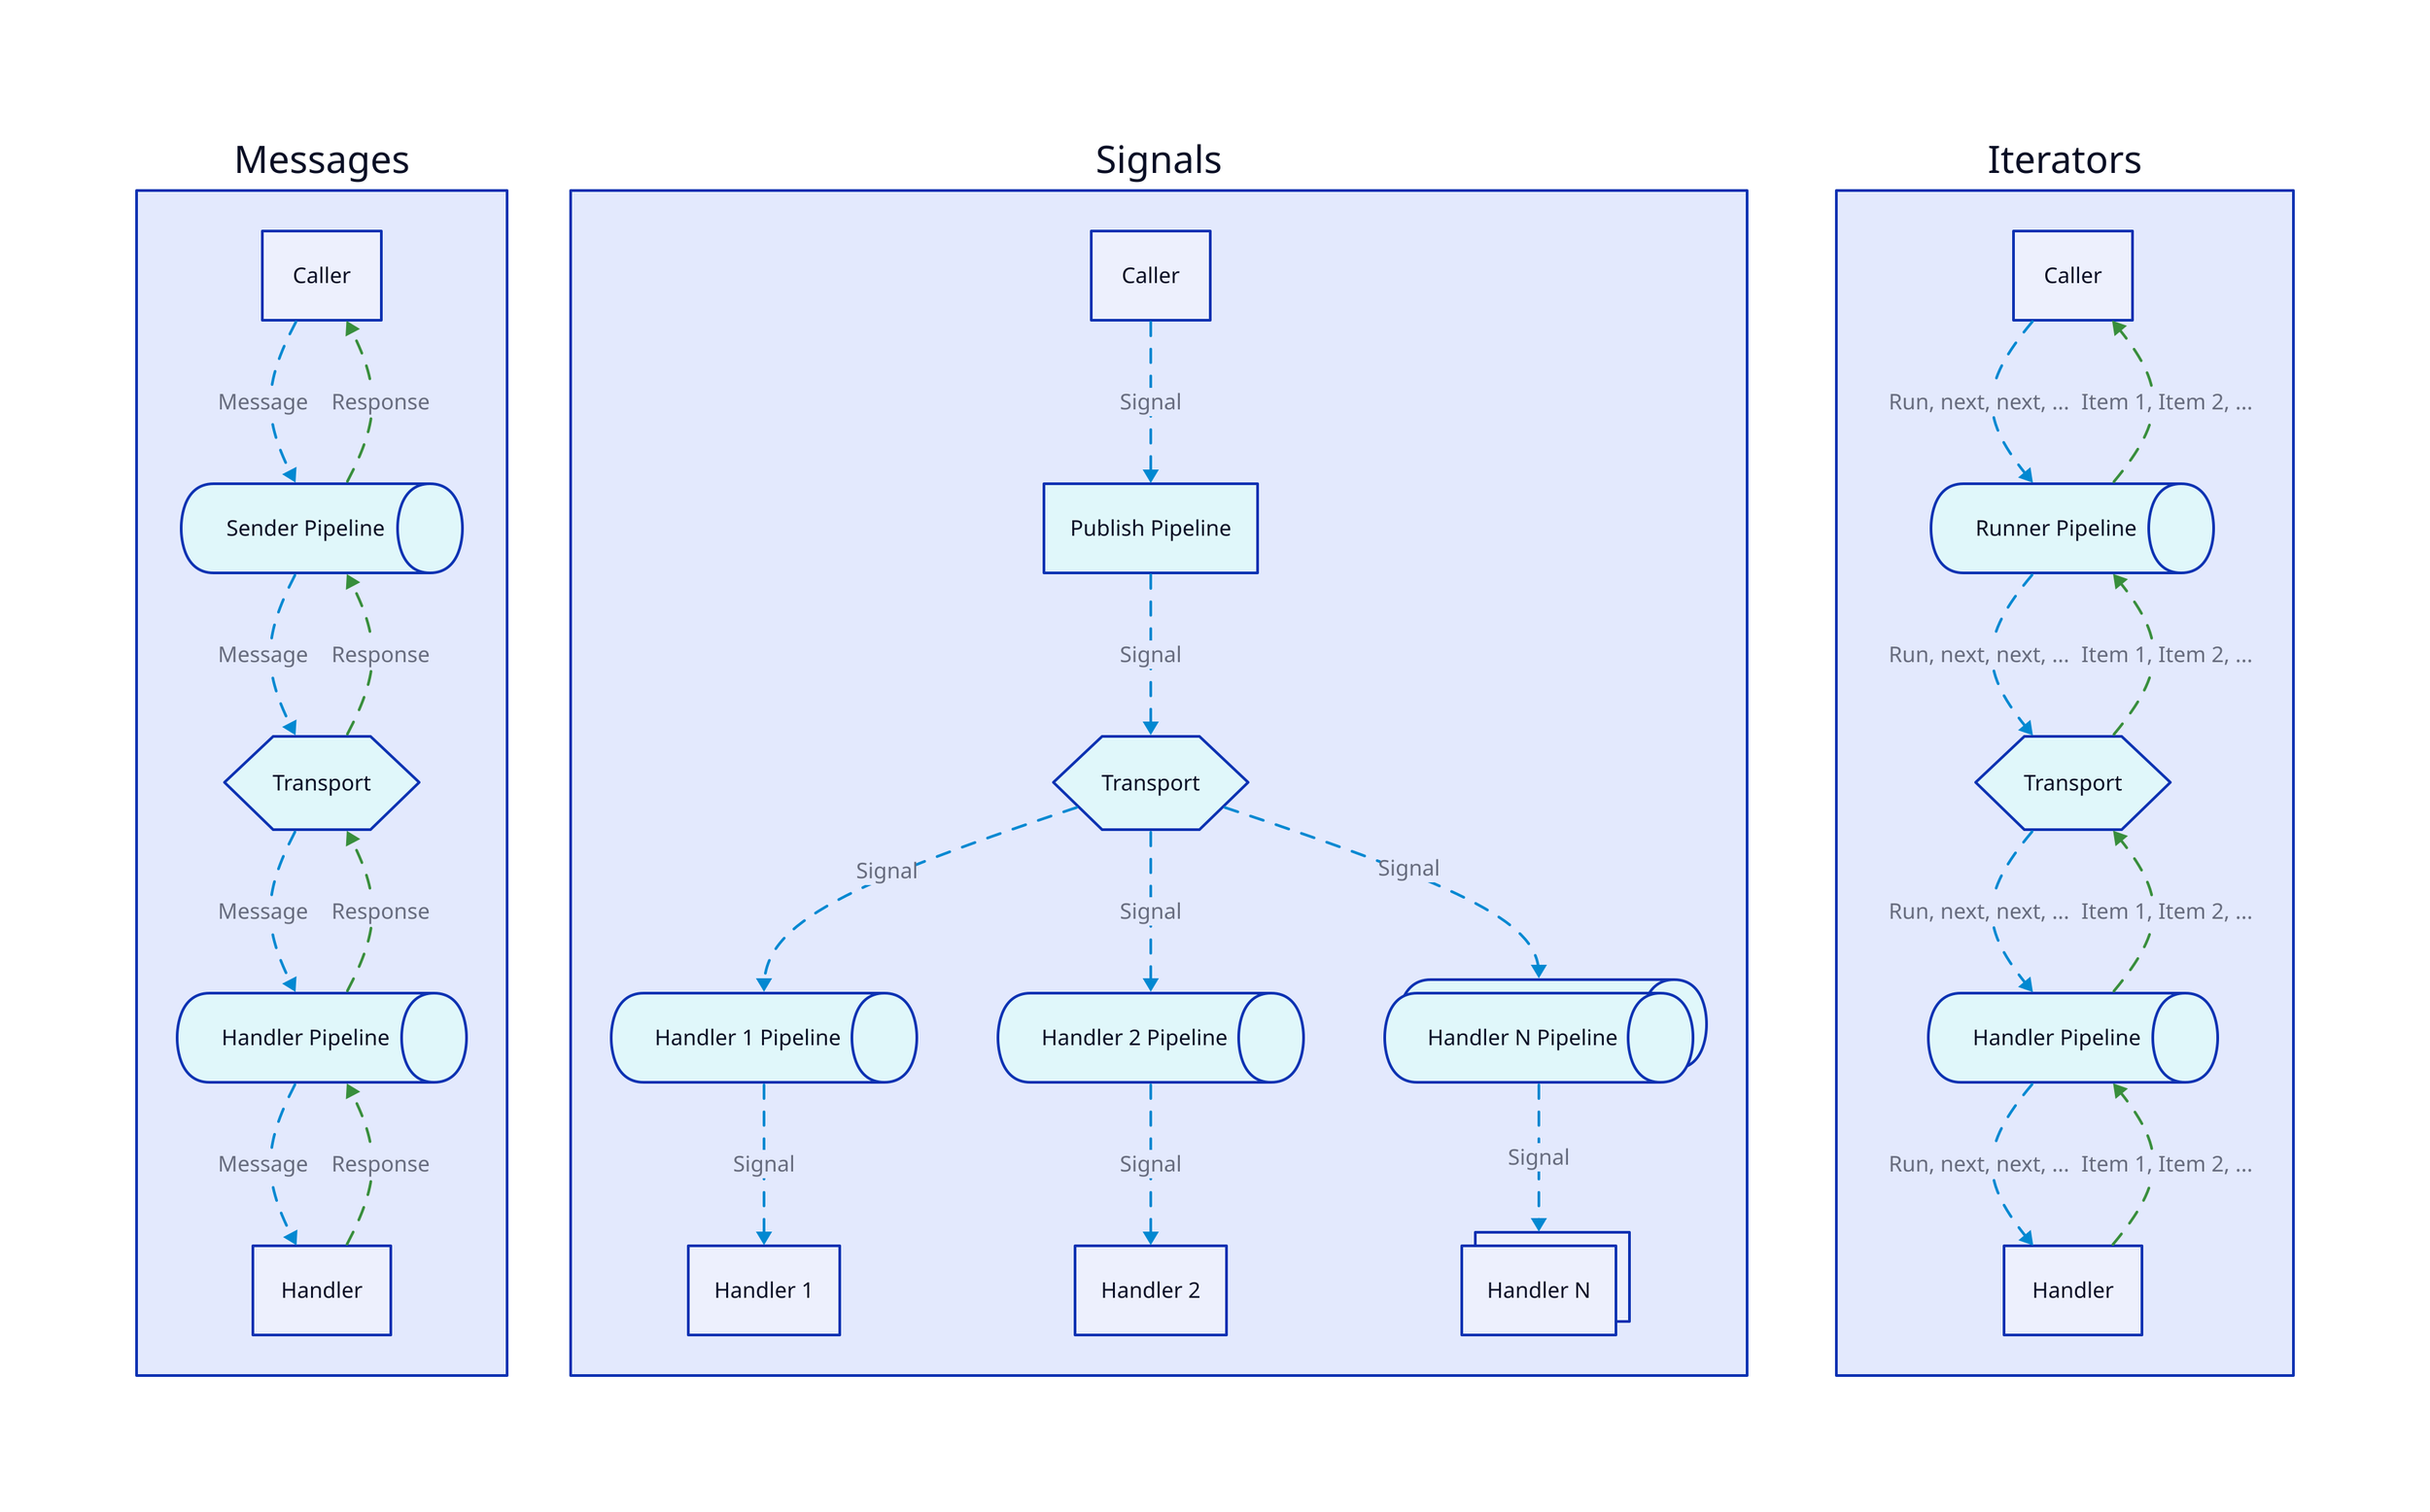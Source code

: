 direction: down

Messages: {
  Caller: {
    shape: rectangle
  }

  SenderPipeline: Sender Pipeline {
    shape: queue
    style.fill: "#e0f7fa"
  }

  Transport: {
    shape: hexagon
    style.fill: "#e0f7fa"
  }

  HandlerPipeline: Handler Pipeline {
    shape: queue
    style.fill: "#e0f7fa"
  }

  Handler: {
    shape: rectangle
  }

  Caller -> SenderPipeline: "Message" {
    style.stroke: "#0288d1"
    style.animated: true
  }

  SenderPipeline -> Caller: "Response" {
    style.stroke: "#388e3c"
    style.animated: true
  }

  SenderPipeline -> Transport: "Message" {
    style.stroke: "#0288d1"
    style.animated: true
  }

  Transport -> SenderPipeline: "Response" {
    style.stroke: "#388e3c"
    style.animated: true
  }

  Transport -> HandlerPipeline: "Message" {
    style.stroke: "#0288d1"
    style.animated: true
  }

  HandlerPipeline -> Transport: "Response" {
    style.stroke: "#388e3c"
    style.animated: true
  }

  HandlerPipeline -> Handler: "Message" {
    style.stroke: "#0288d1"
    style.animated: true
  }

  Handler -> HandlerPipeline: "Response" {
    style.stroke: "#388e3c"
    style.animated: true
  }
}

Signals: {
  Caller: {
    shape: rectangle
  }

  PublishPipeline: "Publish Pipeline" {
    shape: rectangle
    style.fill: "#e0f7fa"
  }

  Transport: {
    shape: hexagon
    style.fill: "#e0f7fa"
  }

  Handler1Pipeline: Handler 1 Pipeline {
    shape: queue
    style.fill: "#e0f7fa"
  }

  Handler2Pipeline: Handler 2 Pipeline {
    shape: queue
    style.fill: "#e0f7fa"
  }

  HandlerNPipeline: Handler N Pipeline {
    shape: queue
    style.fill: "#e0f7fa"
    style.multiple: true
  }

  Handler1: Handler 1 {
    shape: rectangle
  }

  Handler2: Handler 2 {
    shape: rectangle
  }

  HandlerN: Handler N {
    shape: rectangle
    style.multiple: true
  }

  Caller -> PublishPipeline: Signal {
    style.stroke: "#0288d1"
    style.animated: true
  }

  PublishPipeline -> Transport: Signal {
    style.stroke: "#0288d1"
    style.animated: true
  }

  Transport -> Handler1Pipeline: Signal {
    style.stroke: "#0288d1"
    style.animated: true
  }

  Transport -> Handler2Pipeline: Signal {
    style.stroke: "#0288d1"
    style.animated: true
  }

  Transport -> HandlerNPipeline: Signal {
    style.stroke: "#0288d1"
    style.animated: true
  }

  Handler1Pipeline -> Handler1: Signal {
    style.stroke: "#0288d1"
    style.animated: true
  }

  Handler2Pipeline -> Handler2: Signal {
    style.stroke: "#0288d1"
    style.animated: true
  }

  HandlerNPipeline -> HandlerN: Signal {
    style.stroke: "#0288d1"
    style.animated: true
  }
}

Iterators: {
  Caller: {
    shape: rectangle
  }

  RunnerPipeline: Runner Pipeline {
    shape: queue
    style.fill: "#e0f7fa"
  }

  Transport: {
    shape: hexagon
    style.fill: "#e0f7fa"
  }

  HandlerPipeline: Handler Pipeline {
    shape: queue
    style.fill: "#e0f7fa"
  }

  Handler: {
    shape: rectangle
  }

  Caller -> RunnerPipeline: "Run, next, next, ...      " {
    style.stroke: "#0288d1"
    style.animated: true
  }

  RunnerPipeline -> Caller: "Item 1, Item 2, ..." {
    style.stroke: "#388e3c"
    style.animated: true
  }

  RunnerPipeline -> Transport: "Run, next, next, ...      " {
    style.stroke: "#0288d1"
    style.animated: true
  }

  Transport -> RunnerPipeline: "Item 1, Item 2, ..." {
    style.stroke: "#388e3c"
    style.animated: true
  }

  Transport -> HandlerPipeline: "Run, next, next, ...      " {
    style.stroke: "#0288d1"
    style.animated: true
  }

  HandlerPipeline -> Transport: "Item 1, Item 2, ..." {
    style.stroke: "#388e3c"
    style.animated: true
  }

  HandlerPipeline -> Handler: "Run, next, next, ...      " {
    style.stroke: "#0288d1"
    style.animated: true
  }

  Handler -> HandlerPipeline: "Item 1, Item 2, ..." {
    style.stroke: "#388e3c"
    style.animated: true
  }
}
